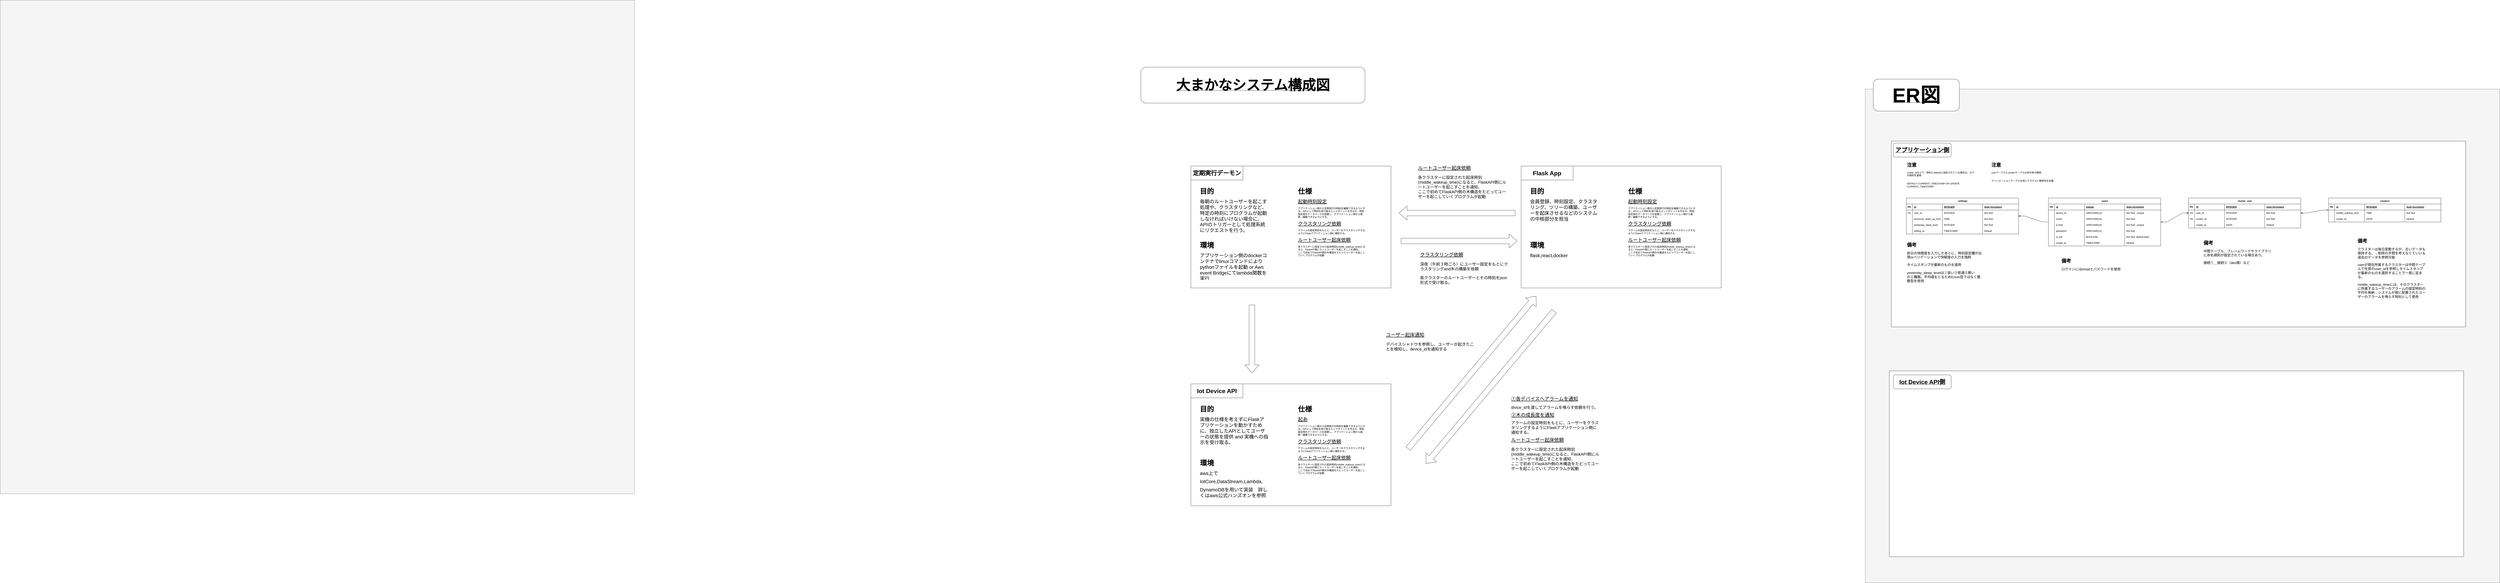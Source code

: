 <mxfile version="22.1.7" type="github">
  <diagram name="ページ1" id="2kuhe6uimrM6sN_LJ3M2">
    <mxGraphModel dx="8436" dy="2736" grid="1" gridSize="10" guides="1" tooltips="1" connect="1" arrows="1" fold="1" page="1" pageScale="1" pageWidth="827" pageHeight="1169" math="0" shadow="0">
      <root>
        <mxCell id="0" />
        <mxCell id="1" parent="0" />
        <mxCell id="VksPfuCjbtP1_JWckjgD-1" value="" style="rounded=0;whiteSpace=wrap;html=1;fillColor=#f5f5f5;fontColor=#333333;strokeColor=#666666;" parent="1" vertex="1">
          <mxGeometry x="3680" y="150" width="3170" height="2470" as="geometry" />
        </mxCell>
        <mxCell id="VksPfuCjbtP1_JWckjgD-2" value="&lt;font style=&quot;font-size: 100px;&quot;&gt;ER図&lt;/font&gt;" style="rounded=1;whiteSpace=wrap;html=1;fontStyle=5" parent="1" vertex="1">
          <mxGeometry x="3720" y="100" width="430" height="160" as="geometry" />
        </mxCell>
        <mxCell id="VksPfuCjbtP1_JWckjgD-3" value="" style="rounded=0;whiteSpace=wrap;html=1;" parent="1" vertex="1">
          <mxGeometry x="3800" y="1560" width="2870" height="930" as="geometry" />
        </mxCell>
        <mxCell id="VksPfuCjbtP1_JWckjgD-4" value="" style="group" parent="1" vertex="1" connectable="0">
          <mxGeometry x="3810" y="410" width="2870" height="2190" as="geometry" />
        </mxCell>
        <mxCell id="VksPfuCjbtP1_JWckjgD-5" value="" style="rounded=0;whiteSpace=wrap;html=1;" parent="VksPfuCjbtP1_JWckjgD-4" vertex="1">
          <mxGeometry width="2870" height="930" as="geometry" />
        </mxCell>
        <mxCell id="VksPfuCjbtP1_JWckjgD-6" value="users" style="shape=table;startSize=30;container=1;collapsible=1;childLayout=tableLayout;fixedRows=1;rowLines=0;fontStyle=1;align=center;resizeLast=1;html=1;" parent="VksPfuCjbtP1_JWckjgD-4" vertex="1">
          <mxGeometry x="785" y="285" width="561" height="240" as="geometry" />
        </mxCell>
        <mxCell id="VksPfuCjbtP1_JWckjgD-7" value="" style="shape=tableRow;horizontal=0;startSize=0;swimlaneHead=0;swimlaneBody=0;fillColor=none;collapsible=0;dropTarget=0;points=[[0,0.5],[1,0.5]];portConstraint=eastwest;top=0;left=0;right=0;bottom=1;" parent="VksPfuCjbtP1_JWckjgD-6" vertex="1">
          <mxGeometry y="30" width="561" height="30" as="geometry" />
        </mxCell>
        <mxCell id="VksPfuCjbtP1_JWckjgD-8" value="PK" style="shape=partialRectangle;connectable=0;fillColor=none;top=0;left=0;bottom=0;right=0;fontStyle=1;overflow=hidden;whiteSpace=wrap;html=1;" parent="VksPfuCjbtP1_JWckjgD-7" vertex="1">
          <mxGeometry width="30" height="30" as="geometry">
            <mxRectangle width="30" height="30" as="alternateBounds" />
          </mxGeometry>
        </mxCell>
        <mxCell id="VksPfuCjbtP1_JWckjgD-9" value="id" style="shape=partialRectangle;connectable=0;fillColor=none;top=0;left=0;bottom=0;right=0;align=left;spacingLeft=6;fontStyle=5;overflow=hidden;whiteSpace=wrap;html=1;" parent="VksPfuCjbtP1_JWckjgD-7" vertex="1">
          <mxGeometry x="30" width="150" height="30" as="geometry">
            <mxRectangle width="150" height="30" as="alternateBounds" />
          </mxGeometry>
        </mxCell>
        <mxCell id="VksPfuCjbtP1_JWckjgD-10" value="Integer" style="shape=partialRectangle;connectable=0;fillColor=none;top=0;left=0;bottom=0;right=0;align=left;spacingLeft=6;fontStyle=5;overflow=hidden;whiteSpace=wrap;html=1;" parent="VksPfuCjbtP1_JWckjgD-7" vertex="1">
          <mxGeometry x="180" width="201" height="30" as="geometry">
            <mxRectangle width="201" height="30" as="alternateBounds" />
          </mxGeometry>
        </mxCell>
        <mxCell id="VksPfuCjbtP1_JWckjgD-11" value="Auto Increment" style="shape=partialRectangle;connectable=0;fillColor=none;top=0;left=0;bottom=0;right=0;align=left;spacingLeft=6;fontStyle=5;overflow=hidden;whiteSpace=wrap;html=1;" parent="VksPfuCjbtP1_JWckjgD-7" vertex="1">
          <mxGeometry x="381" width="180" height="30" as="geometry">
            <mxRectangle width="180" height="30" as="alternateBounds" />
          </mxGeometry>
        </mxCell>
        <mxCell id="VksPfuCjbtP1_JWckjgD-12" value="" style="shape=tableRow;horizontal=0;startSize=0;swimlaneHead=0;swimlaneBody=0;fillColor=none;collapsible=0;dropTarget=0;points=[[0,0.5],[1,0.5]];portConstraint=eastwest;top=0;left=0;right=0;bottom=0;" parent="VksPfuCjbtP1_JWckjgD-6" vertex="1">
          <mxGeometry y="60" width="561" height="30" as="geometry" />
        </mxCell>
        <mxCell id="VksPfuCjbtP1_JWckjgD-13" value="" style="shape=partialRectangle;connectable=0;fillColor=none;top=0;left=0;bottom=0;right=0;editable=1;overflow=hidden;whiteSpace=wrap;html=1;" parent="VksPfuCjbtP1_JWckjgD-12" vertex="1">
          <mxGeometry width="30" height="30" as="geometry">
            <mxRectangle width="30" height="30" as="alternateBounds" />
          </mxGeometry>
        </mxCell>
        <mxCell id="VksPfuCjbtP1_JWckjgD-14" value="device_id" style="shape=partialRectangle;connectable=0;fillColor=none;top=0;left=0;bottom=0;right=0;align=left;spacingLeft=6;overflow=hidden;whiteSpace=wrap;html=1;" parent="VksPfuCjbtP1_JWckjgD-12" vertex="1">
          <mxGeometry x="30" width="150" height="30" as="geometry">
            <mxRectangle width="150" height="30" as="alternateBounds" />
          </mxGeometry>
        </mxCell>
        <mxCell id="VksPfuCjbtP1_JWckjgD-15" value="VARCHAR(12)" style="shape=partialRectangle;connectable=0;fillColor=none;top=0;left=0;bottom=0;right=0;align=left;spacingLeft=6;overflow=hidden;whiteSpace=wrap;html=1;" parent="VksPfuCjbtP1_JWckjgD-12" vertex="1">
          <mxGeometry x="180" width="201" height="30" as="geometry">
            <mxRectangle width="201" height="30" as="alternateBounds" />
          </mxGeometry>
        </mxCell>
        <mxCell id="VksPfuCjbtP1_JWckjgD-16" value="Not Null , unique" style="shape=partialRectangle;connectable=0;fillColor=none;top=0;left=0;bottom=0;right=0;align=left;spacingLeft=6;overflow=hidden;whiteSpace=wrap;html=1;" parent="VksPfuCjbtP1_JWckjgD-12" vertex="1">
          <mxGeometry x="381" width="180" height="30" as="geometry">
            <mxRectangle width="180" height="30" as="alternateBounds" />
          </mxGeometry>
        </mxCell>
        <mxCell id="VksPfuCjbtP1_JWckjgD-17" style="shape=tableRow;horizontal=0;startSize=0;swimlaneHead=0;swimlaneBody=0;fillColor=none;collapsible=0;dropTarget=0;points=[[0,0.5],[1,0.5]];portConstraint=eastwest;top=0;left=0;right=0;bottom=0;" parent="VksPfuCjbtP1_JWckjgD-6" vertex="1">
          <mxGeometry y="90" width="561" height="30" as="geometry" />
        </mxCell>
        <mxCell id="VksPfuCjbtP1_JWckjgD-18" style="shape=partialRectangle;connectable=0;fillColor=none;top=0;left=0;bottom=0;right=0;editable=1;overflow=hidden;whiteSpace=wrap;html=1;" parent="VksPfuCjbtP1_JWckjgD-17" vertex="1">
          <mxGeometry width="30" height="30" as="geometry">
            <mxRectangle width="30" height="30" as="alternateBounds" />
          </mxGeometry>
        </mxCell>
        <mxCell id="VksPfuCjbtP1_JWckjgD-19" value="&lt;div&gt;&lt;span data-darkreader-inline-color=&quot;&quot; data-darkreader-inline-bgcolor=&quot;&quot; style=&quot;background-color: initial; color: rgb(0, 0, 0); --darkreader-inline-bgcolor: initial; --darkreader-inline-color: #dedcd9;&quot;&gt;name&lt;/span&gt;&lt;br&gt;&lt;/div&gt;" style="shape=partialRectangle;connectable=0;fillColor=none;top=0;left=0;bottom=0;right=0;align=left;spacingLeft=6;overflow=hidden;whiteSpace=wrap;html=1;" parent="VksPfuCjbtP1_JWckjgD-17" vertex="1">
          <mxGeometry x="30" width="150" height="30" as="geometry">
            <mxRectangle width="150" height="30" as="alternateBounds" />
          </mxGeometry>
        </mxCell>
        <mxCell id="VksPfuCjbtP1_JWckjgD-20" value="VARCHAR(24)" style="shape=partialRectangle;connectable=0;fillColor=none;top=0;left=0;bottom=0;right=0;align=left;spacingLeft=6;overflow=hidden;whiteSpace=wrap;html=1;" parent="VksPfuCjbtP1_JWckjgD-17" vertex="1">
          <mxGeometry x="180" width="201" height="30" as="geometry">
            <mxRectangle width="201" height="30" as="alternateBounds" />
          </mxGeometry>
        </mxCell>
        <mxCell id="VksPfuCjbtP1_JWckjgD-21" value="Not Null" style="shape=partialRectangle;connectable=0;fillColor=none;top=0;left=0;bottom=0;right=0;align=left;spacingLeft=6;overflow=hidden;whiteSpace=wrap;html=1;" parent="VksPfuCjbtP1_JWckjgD-17" vertex="1">
          <mxGeometry x="381" width="180" height="30" as="geometry">
            <mxRectangle width="180" height="30" as="alternateBounds" />
          </mxGeometry>
        </mxCell>
        <mxCell id="VksPfuCjbtP1_JWckjgD-22" style="shape=tableRow;horizontal=0;startSize=0;swimlaneHead=0;swimlaneBody=0;fillColor=none;collapsible=0;dropTarget=0;points=[[0,0.5],[1,0.5]];portConstraint=eastwest;top=0;left=0;right=0;bottom=0;" parent="VksPfuCjbtP1_JWckjgD-6" vertex="1">
          <mxGeometry y="120" width="561" height="30" as="geometry" />
        </mxCell>
        <mxCell id="VksPfuCjbtP1_JWckjgD-23" style="shape=partialRectangle;connectable=0;fillColor=none;top=0;left=0;bottom=0;right=0;editable=1;overflow=hidden;whiteSpace=wrap;html=1;" parent="VksPfuCjbtP1_JWckjgD-22" vertex="1">
          <mxGeometry width="30" height="30" as="geometry">
            <mxRectangle width="30" height="30" as="alternateBounds" />
          </mxGeometry>
        </mxCell>
        <mxCell id="VksPfuCjbtP1_JWckjgD-24" value="e-mail" style="shape=partialRectangle;connectable=0;fillColor=none;top=0;left=0;bottom=0;right=0;align=left;spacingLeft=6;overflow=hidden;whiteSpace=wrap;html=1;" parent="VksPfuCjbtP1_JWckjgD-22" vertex="1">
          <mxGeometry x="30" width="150" height="30" as="geometry">
            <mxRectangle width="150" height="30" as="alternateBounds" />
          </mxGeometry>
        </mxCell>
        <mxCell id="VksPfuCjbtP1_JWckjgD-25" value="VARCHAR(24)" style="shape=partialRectangle;connectable=0;fillColor=none;top=0;left=0;bottom=0;right=0;align=left;spacingLeft=6;overflow=hidden;whiteSpace=wrap;html=1;" parent="VksPfuCjbtP1_JWckjgD-22" vertex="1">
          <mxGeometry x="180" width="201" height="30" as="geometry">
            <mxRectangle width="201" height="30" as="alternateBounds" />
          </mxGeometry>
        </mxCell>
        <mxCell id="VksPfuCjbtP1_JWckjgD-26" value="Not Null , unique" style="shape=partialRectangle;connectable=0;fillColor=none;top=0;left=0;bottom=0;right=0;align=left;spacingLeft=6;overflow=hidden;whiteSpace=wrap;html=1;" parent="VksPfuCjbtP1_JWckjgD-22" vertex="1">
          <mxGeometry x="381" width="180" height="30" as="geometry">
            <mxRectangle width="180" height="30" as="alternateBounds" />
          </mxGeometry>
        </mxCell>
        <mxCell id="VksPfuCjbtP1_JWckjgD-27" value="" style="shape=tableRow;horizontal=0;startSize=0;swimlaneHead=0;swimlaneBody=0;fillColor=none;collapsible=0;dropTarget=0;points=[[0,0.5],[1,0.5]];portConstraint=eastwest;top=0;left=0;right=0;bottom=0;" parent="VksPfuCjbtP1_JWckjgD-6" vertex="1">
          <mxGeometry y="150" width="561" height="30" as="geometry" />
        </mxCell>
        <mxCell id="VksPfuCjbtP1_JWckjgD-28" value="" style="shape=partialRectangle;connectable=0;fillColor=none;top=0;left=0;bottom=0;right=0;editable=1;overflow=hidden;whiteSpace=wrap;html=1;" parent="VksPfuCjbtP1_JWckjgD-27" vertex="1">
          <mxGeometry width="30" height="30" as="geometry">
            <mxRectangle width="30" height="30" as="alternateBounds" />
          </mxGeometry>
        </mxCell>
        <mxCell id="VksPfuCjbtP1_JWckjgD-29" value="password" style="shape=partialRectangle;connectable=0;fillColor=none;top=0;left=0;bottom=0;right=0;align=left;spacingLeft=6;overflow=hidden;whiteSpace=wrap;html=1;" parent="VksPfuCjbtP1_JWckjgD-27" vertex="1">
          <mxGeometry x="30" width="150" height="30" as="geometry">
            <mxRectangle width="150" height="30" as="alternateBounds" />
          </mxGeometry>
        </mxCell>
        <mxCell id="VksPfuCjbtP1_JWckjgD-30" value="VARCHAR(12)" style="shape=partialRectangle;connectable=0;fillColor=none;top=0;left=0;bottom=0;right=0;align=left;spacingLeft=6;overflow=hidden;whiteSpace=wrap;html=1;" parent="VksPfuCjbtP1_JWckjgD-27" vertex="1">
          <mxGeometry x="180" width="201" height="30" as="geometry">
            <mxRectangle width="201" height="30" as="alternateBounds" />
          </mxGeometry>
        </mxCell>
        <mxCell id="VksPfuCjbtP1_JWckjgD-31" value="Not Null" style="shape=partialRectangle;connectable=0;fillColor=none;top=0;left=0;bottom=0;right=0;align=left;spacingLeft=6;overflow=hidden;whiteSpace=wrap;html=1;" parent="VksPfuCjbtP1_JWckjgD-27" vertex="1">
          <mxGeometry x="381" width="180" height="30" as="geometry">
            <mxRectangle width="180" height="30" as="alternateBounds" />
          </mxGeometry>
        </mxCell>
        <mxCell id="VksPfuCjbtP1_JWckjgD-32" style="shape=tableRow;horizontal=0;startSize=0;swimlaneHead=0;swimlaneBody=0;fillColor=none;collapsible=0;dropTarget=0;points=[[0,0.5],[1,0.5]];portConstraint=eastwest;top=0;left=0;right=0;bottom=0;" parent="VksPfuCjbtP1_JWckjgD-6" vertex="1">
          <mxGeometry y="180" width="561" height="30" as="geometry" />
        </mxCell>
        <mxCell id="VksPfuCjbtP1_JWckjgD-33" style="shape=partialRectangle;connectable=0;fillColor=none;top=0;left=0;bottom=0;right=0;editable=1;overflow=hidden;whiteSpace=wrap;html=1;" parent="VksPfuCjbtP1_JWckjgD-32" vertex="1">
          <mxGeometry width="30" height="30" as="geometry">
            <mxRectangle width="30" height="30" as="alternateBounds" />
          </mxGeometry>
        </mxCell>
        <mxCell id="VksPfuCjbtP1_JWckjgD-34" value="is_bot" style="shape=partialRectangle;connectable=0;fillColor=none;top=0;left=0;bottom=0;right=0;align=left;spacingLeft=6;overflow=hidden;whiteSpace=wrap;html=1;" parent="VksPfuCjbtP1_JWckjgD-32" vertex="1">
          <mxGeometry x="30" width="150" height="30" as="geometry">
            <mxRectangle width="150" height="30" as="alternateBounds" />
          </mxGeometry>
        </mxCell>
        <mxCell id="VksPfuCjbtP1_JWckjgD-35" value="BOOLEAN" style="shape=partialRectangle;connectable=0;fillColor=none;top=0;left=0;bottom=0;right=0;align=left;spacingLeft=6;overflow=hidden;whiteSpace=wrap;html=1;" parent="VksPfuCjbtP1_JWckjgD-32" vertex="1">
          <mxGeometry x="180" width="201" height="30" as="geometry">
            <mxRectangle width="201" height="30" as="alternateBounds" />
          </mxGeometry>
        </mxCell>
        <mxCell id="VksPfuCjbtP1_JWckjgD-36" value="Not Null, default:false" style="shape=partialRectangle;connectable=0;fillColor=none;top=0;left=0;bottom=0;right=0;align=left;spacingLeft=6;overflow=hidden;whiteSpace=wrap;html=1;" parent="VksPfuCjbtP1_JWckjgD-32" vertex="1">
          <mxGeometry x="381" width="180" height="30" as="geometry">
            <mxRectangle width="180" height="30" as="alternateBounds" />
          </mxGeometry>
        </mxCell>
        <mxCell id="VksPfuCjbtP1_JWckjgD-37" style="shape=tableRow;horizontal=0;startSize=0;swimlaneHead=0;swimlaneBody=0;fillColor=none;collapsible=0;dropTarget=0;points=[[0,0.5],[1,0.5]];portConstraint=eastwest;top=0;left=0;right=0;bottom=0;" parent="VksPfuCjbtP1_JWckjgD-6" vertex="1">
          <mxGeometry y="210" width="561" height="30" as="geometry" />
        </mxCell>
        <mxCell id="VksPfuCjbtP1_JWckjgD-38" style="shape=partialRectangle;connectable=0;fillColor=none;top=0;left=0;bottom=0;right=0;editable=1;overflow=hidden;whiteSpace=wrap;html=1;" parent="VksPfuCjbtP1_JWckjgD-37" vertex="1">
          <mxGeometry width="30" height="30" as="geometry">
            <mxRectangle width="30" height="30" as="alternateBounds" />
          </mxGeometry>
        </mxCell>
        <mxCell id="VksPfuCjbtP1_JWckjgD-39" value="create_at" style="shape=partialRectangle;connectable=0;fillColor=none;top=0;left=0;bottom=0;right=0;align=left;spacingLeft=6;overflow=hidden;whiteSpace=wrap;html=1;" parent="VksPfuCjbtP1_JWckjgD-37" vertex="1">
          <mxGeometry x="30" width="150" height="30" as="geometry">
            <mxRectangle width="150" height="30" as="alternateBounds" />
          </mxGeometry>
        </mxCell>
        <mxCell id="VksPfuCjbtP1_JWckjgD-40" value="TIMESTAMP" style="shape=partialRectangle;connectable=0;fillColor=none;top=0;left=0;bottom=0;right=0;align=left;spacingLeft=6;overflow=hidden;whiteSpace=wrap;html=1;" parent="VksPfuCjbtP1_JWckjgD-37" vertex="1">
          <mxGeometry x="180" width="201" height="30" as="geometry">
            <mxRectangle width="201" height="30" as="alternateBounds" />
          </mxGeometry>
        </mxCell>
        <mxCell id="VksPfuCjbtP1_JWckjgD-41" value="Default" style="shape=partialRectangle;connectable=0;fillColor=none;top=0;left=0;bottom=0;right=0;align=left;spacingLeft=6;overflow=hidden;whiteSpace=wrap;html=1;" parent="VksPfuCjbtP1_JWckjgD-37" vertex="1">
          <mxGeometry x="381" width="180" height="30" as="geometry">
            <mxRectangle width="180" height="30" as="alternateBounds" />
          </mxGeometry>
        </mxCell>
        <mxCell id="VksPfuCjbtP1_JWckjgD-42" value="settings" style="shape=table;startSize=30;container=1;collapsible=1;childLayout=tableLayout;fixedRows=1;rowLines=0;fontStyle=1;align=center;resizeLast=1;html=1;" parent="VksPfuCjbtP1_JWckjgD-4" vertex="1">
          <mxGeometry x="75" y="285" width="561" height="180" as="geometry" />
        </mxCell>
        <mxCell id="VksPfuCjbtP1_JWckjgD-43" value="" style="shape=tableRow;horizontal=0;startSize=0;swimlaneHead=0;swimlaneBody=0;fillColor=none;collapsible=0;dropTarget=0;points=[[0,0.5],[1,0.5]];portConstraint=eastwest;top=0;left=0;right=0;bottom=1;" parent="VksPfuCjbtP1_JWckjgD-42" vertex="1">
          <mxGeometry y="30" width="561" height="30" as="geometry" />
        </mxCell>
        <mxCell id="VksPfuCjbtP1_JWckjgD-44" value="PK" style="shape=partialRectangle;connectable=0;fillColor=none;top=0;left=0;bottom=0;right=0;fontStyle=1;overflow=hidden;whiteSpace=wrap;html=1;" parent="VksPfuCjbtP1_JWckjgD-43" vertex="1">
          <mxGeometry width="30" height="30" as="geometry">
            <mxRectangle width="30" height="30" as="alternateBounds" />
          </mxGeometry>
        </mxCell>
        <mxCell id="VksPfuCjbtP1_JWckjgD-45" value="id" style="shape=partialRectangle;connectable=0;fillColor=none;top=0;left=0;bottom=0;right=0;align=left;spacingLeft=6;fontStyle=5;overflow=hidden;whiteSpace=wrap;html=1;" parent="VksPfuCjbtP1_JWckjgD-43" vertex="1">
          <mxGeometry x="30" width="150" height="30" as="geometry">
            <mxRectangle width="150" height="30" as="alternateBounds" />
          </mxGeometry>
        </mxCell>
        <mxCell id="VksPfuCjbtP1_JWckjgD-46" value="INTEGER" style="shape=partialRectangle;connectable=0;fillColor=none;top=0;left=0;bottom=0;right=0;align=left;spacingLeft=6;fontStyle=5;overflow=hidden;whiteSpace=wrap;html=1;" parent="VksPfuCjbtP1_JWckjgD-43" vertex="1">
          <mxGeometry x="180" width="201" height="30" as="geometry">
            <mxRectangle width="201" height="30" as="alternateBounds" />
          </mxGeometry>
        </mxCell>
        <mxCell id="VksPfuCjbtP1_JWckjgD-47" value="Auto Increment" style="shape=partialRectangle;connectable=0;fillColor=none;top=0;left=0;bottom=0;right=0;align=left;spacingLeft=6;fontStyle=5;overflow=hidden;whiteSpace=wrap;html=1;" parent="VksPfuCjbtP1_JWckjgD-43" vertex="1">
          <mxGeometry x="381" width="180" height="30" as="geometry">
            <mxRectangle width="180" height="30" as="alternateBounds" />
          </mxGeometry>
        </mxCell>
        <mxCell id="VksPfuCjbtP1_JWckjgD-48" style="shape=tableRow;horizontal=0;startSize=0;swimlaneHead=0;swimlaneBody=0;fillColor=none;collapsible=0;dropTarget=0;points=[[0,0.5],[1,0.5]];portConstraint=eastwest;top=0;left=0;right=0;bottom=0;" parent="VksPfuCjbtP1_JWckjgD-42" vertex="1">
          <mxGeometry y="60" width="561" height="30" as="geometry" />
        </mxCell>
        <mxCell id="VksPfuCjbtP1_JWckjgD-49" value="FK" style="shape=partialRectangle;connectable=0;fillColor=none;top=0;left=0;bottom=0;right=0;editable=1;overflow=hidden;whiteSpace=wrap;html=1;" parent="VksPfuCjbtP1_JWckjgD-48" vertex="1">
          <mxGeometry width="30" height="30" as="geometry">
            <mxRectangle width="30" height="30" as="alternateBounds" />
          </mxGeometry>
        </mxCell>
        <mxCell id="VksPfuCjbtP1_JWckjgD-50" value="user_id" style="shape=partialRectangle;connectable=0;fillColor=none;top=0;left=0;bottom=0;right=0;align=left;spacingLeft=6;overflow=hidden;whiteSpace=wrap;html=1;" parent="VksPfuCjbtP1_JWckjgD-48" vertex="1">
          <mxGeometry x="30" width="150" height="30" as="geometry">
            <mxRectangle width="150" height="30" as="alternateBounds" />
          </mxGeometry>
        </mxCell>
        <mxCell id="VksPfuCjbtP1_JWckjgD-51" value="INTEGER" style="shape=partialRectangle;connectable=0;fillColor=none;top=0;left=0;bottom=0;right=0;align=left;spacingLeft=6;overflow=hidden;whiteSpace=wrap;html=1;" parent="VksPfuCjbtP1_JWckjgD-48" vertex="1">
          <mxGeometry x="180" width="201" height="30" as="geometry">
            <mxRectangle width="201" height="30" as="alternateBounds" />
          </mxGeometry>
        </mxCell>
        <mxCell id="VksPfuCjbtP1_JWckjgD-52" value="Not Null" style="shape=partialRectangle;connectable=0;fillColor=none;top=0;left=0;bottom=0;right=0;align=left;spacingLeft=6;overflow=hidden;whiteSpace=wrap;html=1;" parent="VksPfuCjbtP1_JWckjgD-48" vertex="1">
          <mxGeometry x="381" width="180" height="30" as="geometry">
            <mxRectangle width="180" height="30" as="alternateBounds" />
          </mxGeometry>
        </mxCell>
        <mxCell id="VksPfuCjbtP1_JWckjgD-53" style="shape=tableRow;horizontal=0;startSize=0;swimlaneHead=0;swimlaneBody=0;fillColor=none;collapsible=0;dropTarget=0;points=[[0,0.5],[1,0.5]];portConstraint=eastwest;top=0;left=0;right=0;bottom=0;" parent="VksPfuCjbtP1_JWckjgD-42" vertex="1">
          <mxGeometry y="90" width="561" height="30" as="geometry" />
        </mxCell>
        <mxCell id="VksPfuCjbtP1_JWckjgD-54" style="shape=partialRectangle;connectable=0;fillColor=none;top=0;left=0;bottom=0;right=0;editable=1;overflow=hidden;whiteSpace=wrap;html=1;" parent="VksPfuCjbtP1_JWckjgD-53" vertex="1">
          <mxGeometry width="30" height="30" as="geometry">
            <mxRectangle width="30" height="30" as="alternateBounds" />
          </mxGeometry>
        </mxCell>
        <mxCell id="VksPfuCjbtP1_JWckjgD-55" value="tomorrow_wake_up_time" style="shape=partialRectangle;connectable=0;fillColor=none;top=0;left=0;bottom=0;right=0;align=left;spacingLeft=6;overflow=hidden;whiteSpace=wrap;html=1;" parent="VksPfuCjbtP1_JWckjgD-53" vertex="1">
          <mxGeometry x="30" width="150" height="30" as="geometry">
            <mxRectangle width="150" height="30" as="alternateBounds" />
          </mxGeometry>
        </mxCell>
        <mxCell id="VksPfuCjbtP1_JWckjgD-56" value="TIME" style="shape=partialRectangle;connectable=0;fillColor=none;top=0;left=0;bottom=0;right=0;align=left;spacingLeft=6;overflow=hidden;whiteSpace=wrap;html=1;" parent="VksPfuCjbtP1_JWckjgD-53" vertex="1">
          <mxGeometry x="180" width="201" height="30" as="geometry">
            <mxRectangle width="201" height="30" as="alternateBounds" />
          </mxGeometry>
        </mxCell>
        <mxCell id="VksPfuCjbtP1_JWckjgD-57" value="Not Null" style="shape=partialRectangle;connectable=0;fillColor=none;top=0;left=0;bottom=0;right=0;align=left;spacingLeft=6;overflow=hidden;whiteSpace=wrap;html=1;" parent="VksPfuCjbtP1_JWckjgD-53" vertex="1">
          <mxGeometry x="381" width="180" height="30" as="geometry">
            <mxRectangle width="180" height="30" as="alternateBounds" />
          </mxGeometry>
        </mxCell>
        <mxCell id="VksPfuCjbtP1_JWckjgD-58" style="shape=tableRow;horizontal=0;startSize=0;swimlaneHead=0;swimlaneBody=0;fillColor=none;collapsible=0;dropTarget=0;points=[[0,0.5],[1,0.5]];portConstraint=eastwest;top=0;left=0;right=0;bottom=0;" parent="VksPfuCjbtP1_JWckjgD-42" vertex="1">
          <mxGeometry y="120" width="561" height="30" as="geometry" />
        </mxCell>
        <mxCell id="VksPfuCjbtP1_JWckjgD-59" style="shape=partialRectangle;connectable=0;fillColor=none;top=0;left=0;bottom=0;right=0;editable=1;overflow=hidden;whiteSpace=wrap;html=1;" parent="VksPfuCjbtP1_JWckjgD-58" vertex="1">
          <mxGeometry width="30" height="30" as="geometry">
            <mxRectangle width="30" height="30" as="alternateBounds" />
          </mxGeometry>
        </mxCell>
        <mxCell id="VksPfuCjbtP1_JWckjgD-60" value="yesterday_sleep_level" style="shape=partialRectangle;connectable=0;fillColor=none;top=0;left=0;bottom=0;right=0;align=left;spacingLeft=6;overflow=hidden;whiteSpace=wrap;html=1;" parent="VksPfuCjbtP1_JWckjgD-58" vertex="1">
          <mxGeometry x="30" width="150" height="30" as="geometry">
            <mxRectangle width="150" height="30" as="alternateBounds" />
          </mxGeometry>
        </mxCell>
        <mxCell id="VksPfuCjbtP1_JWckjgD-61" value="INTEGER" style="shape=partialRectangle;connectable=0;fillColor=none;top=0;left=0;bottom=0;right=0;align=left;spacingLeft=6;overflow=hidden;whiteSpace=wrap;html=1;" parent="VksPfuCjbtP1_JWckjgD-58" vertex="1">
          <mxGeometry x="180" width="201" height="30" as="geometry">
            <mxRectangle width="201" height="30" as="alternateBounds" />
          </mxGeometry>
        </mxCell>
        <mxCell id="VksPfuCjbtP1_JWckjgD-62" value="Not Null" style="shape=partialRectangle;connectable=0;fillColor=none;top=0;left=0;bottom=0;right=0;align=left;spacingLeft=6;overflow=hidden;whiteSpace=wrap;html=1;" parent="VksPfuCjbtP1_JWckjgD-58" vertex="1">
          <mxGeometry x="381" width="180" height="30" as="geometry">
            <mxRectangle width="180" height="30" as="alternateBounds" />
          </mxGeometry>
        </mxCell>
        <mxCell id="VksPfuCjbtP1_JWckjgD-63" value="" style="shape=tableRow;horizontal=0;startSize=0;swimlaneHead=0;swimlaneBody=0;fillColor=none;collapsible=0;dropTarget=0;points=[[0,0.5],[1,0.5]];portConstraint=eastwest;top=0;left=0;right=0;bottom=0;" parent="VksPfuCjbtP1_JWckjgD-42" vertex="1">
          <mxGeometry y="150" width="561" height="30" as="geometry" />
        </mxCell>
        <mxCell id="VksPfuCjbtP1_JWckjgD-64" value="" style="shape=partialRectangle;connectable=0;fillColor=none;top=0;left=0;bottom=0;right=0;editable=1;overflow=hidden;whiteSpace=wrap;html=1;" parent="VksPfuCjbtP1_JWckjgD-63" vertex="1">
          <mxGeometry width="30" height="30" as="geometry">
            <mxRectangle width="30" height="30" as="alternateBounds" />
          </mxGeometry>
        </mxCell>
        <mxCell id="VksPfuCjbtP1_JWckjgD-65" value="setting_at" style="shape=partialRectangle;connectable=0;fillColor=none;top=0;left=0;bottom=0;right=0;align=left;spacingLeft=6;overflow=hidden;whiteSpace=wrap;html=1;" parent="VksPfuCjbtP1_JWckjgD-63" vertex="1">
          <mxGeometry x="30" width="150" height="30" as="geometry">
            <mxRectangle width="150" height="30" as="alternateBounds" />
          </mxGeometry>
        </mxCell>
        <mxCell id="VksPfuCjbtP1_JWckjgD-66" value="TIMESTAMP" style="shape=partialRectangle;connectable=0;fillColor=none;top=0;left=0;bottom=0;right=0;align=left;spacingLeft=6;overflow=hidden;whiteSpace=wrap;html=1;" parent="VksPfuCjbtP1_JWckjgD-63" vertex="1">
          <mxGeometry x="180" width="201" height="30" as="geometry">
            <mxRectangle width="201" height="30" as="alternateBounds" />
          </mxGeometry>
        </mxCell>
        <mxCell id="VksPfuCjbtP1_JWckjgD-67" value="Default" style="shape=partialRectangle;connectable=0;fillColor=none;top=0;left=0;bottom=0;right=0;align=left;spacingLeft=6;overflow=hidden;whiteSpace=wrap;html=1;" parent="VksPfuCjbtP1_JWckjgD-63" vertex="1">
          <mxGeometry x="381" width="180" height="30" as="geometry">
            <mxRectangle width="180" height="30" as="alternateBounds" />
          </mxGeometry>
        </mxCell>
        <mxCell id="VksPfuCjbtP1_JWckjgD-68" value="clusters" style="shape=table;startSize=30;container=1;collapsible=1;childLayout=tableLayout;fixedRows=1;rowLines=0;fontStyle=1;align=center;resizeLast=1;html=1;" parent="VksPfuCjbtP1_JWckjgD-4" vertex="1">
          <mxGeometry x="2185" y="285" width="561" height="120" as="geometry" />
        </mxCell>
        <mxCell id="VksPfuCjbtP1_JWckjgD-69" value="" style="shape=tableRow;horizontal=0;startSize=0;swimlaneHead=0;swimlaneBody=0;fillColor=none;collapsible=0;dropTarget=0;points=[[0,0.5],[1,0.5]];portConstraint=eastwest;top=0;left=0;right=0;bottom=1;" parent="VksPfuCjbtP1_JWckjgD-68" vertex="1">
          <mxGeometry y="30" width="561" height="30" as="geometry" />
        </mxCell>
        <mxCell id="VksPfuCjbtP1_JWckjgD-70" value="PK" style="shape=partialRectangle;connectable=0;fillColor=none;top=0;left=0;bottom=0;right=0;fontStyle=1;overflow=hidden;whiteSpace=wrap;html=1;" parent="VksPfuCjbtP1_JWckjgD-69" vertex="1">
          <mxGeometry width="30" height="30" as="geometry">
            <mxRectangle width="30" height="30" as="alternateBounds" />
          </mxGeometry>
        </mxCell>
        <mxCell id="VksPfuCjbtP1_JWckjgD-71" value="id" style="shape=partialRectangle;connectable=0;fillColor=none;top=0;left=0;bottom=0;right=0;align=left;spacingLeft=6;fontStyle=5;overflow=hidden;whiteSpace=wrap;html=1;" parent="VksPfuCjbtP1_JWckjgD-69" vertex="1">
          <mxGeometry x="30" width="150" height="30" as="geometry">
            <mxRectangle width="150" height="30" as="alternateBounds" />
          </mxGeometry>
        </mxCell>
        <mxCell id="VksPfuCjbtP1_JWckjgD-72" value="INTEGER" style="shape=partialRectangle;connectable=0;fillColor=none;top=0;left=0;bottom=0;right=0;align=left;spacingLeft=6;fontStyle=5;overflow=hidden;whiteSpace=wrap;html=1;" parent="VksPfuCjbtP1_JWckjgD-69" vertex="1">
          <mxGeometry x="180" width="201" height="30" as="geometry">
            <mxRectangle width="201" height="30" as="alternateBounds" />
          </mxGeometry>
        </mxCell>
        <mxCell id="VksPfuCjbtP1_JWckjgD-73" value="Auto Increment" style="shape=partialRectangle;connectable=0;fillColor=none;top=0;left=0;bottom=0;right=0;align=left;spacingLeft=6;fontStyle=5;overflow=hidden;whiteSpace=wrap;html=1;" parent="VksPfuCjbtP1_JWckjgD-69" vertex="1">
          <mxGeometry x="381" width="180" height="30" as="geometry">
            <mxRectangle width="180" height="30" as="alternateBounds" />
          </mxGeometry>
        </mxCell>
        <mxCell id="VksPfuCjbtP1_JWckjgD-74" style="shape=tableRow;horizontal=0;startSize=0;swimlaneHead=0;swimlaneBody=0;fillColor=none;collapsible=0;dropTarget=0;points=[[0,0.5],[1,0.5]];portConstraint=eastwest;top=0;left=0;right=0;bottom=0;" parent="VksPfuCjbtP1_JWckjgD-68" vertex="1">
          <mxGeometry y="60" width="561" height="30" as="geometry" />
        </mxCell>
        <mxCell id="VksPfuCjbtP1_JWckjgD-75" style="shape=partialRectangle;connectable=0;fillColor=none;top=0;left=0;bottom=0;right=0;editable=1;overflow=hidden;whiteSpace=wrap;html=1;" parent="VksPfuCjbtP1_JWckjgD-74" vertex="1">
          <mxGeometry width="30" height="30" as="geometry">
            <mxRectangle width="30" height="30" as="alternateBounds" />
          </mxGeometry>
        </mxCell>
        <mxCell id="VksPfuCjbtP1_JWckjgD-76" value="&lt;div&gt;middle_wakeup_time&lt;/div&gt;" style="shape=partialRectangle;connectable=0;fillColor=none;top=0;left=0;bottom=0;right=0;align=left;spacingLeft=6;overflow=hidden;whiteSpace=wrap;html=1;" parent="VksPfuCjbtP1_JWckjgD-74" vertex="1">
          <mxGeometry x="30" width="150" height="30" as="geometry">
            <mxRectangle width="150" height="30" as="alternateBounds" />
          </mxGeometry>
        </mxCell>
        <mxCell id="VksPfuCjbtP1_JWckjgD-77" value="TIME" style="shape=partialRectangle;connectable=0;fillColor=none;top=0;left=0;bottom=0;right=0;align=left;spacingLeft=6;overflow=hidden;whiteSpace=wrap;html=1;" parent="VksPfuCjbtP1_JWckjgD-74" vertex="1">
          <mxGeometry x="180" width="201" height="30" as="geometry">
            <mxRectangle width="201" height="30" as="alternateBounds" />
          </mxGeometry>
        </mxCell>
        <mxCell id="VksPfuCjbtP1_JWckjgD-78" value="Not Null" style="shape=partialRectangle;connectable=0;fillColor=none;top=0;left=0;bottom=0;right=0;align=left;spacingLeft=6;overflow=hidden;whiteSpace=wrap;html=1;" parent="VksPfuCjbtP1_JWckjgD-74" vertex="1">
          <mxGeometry x="381" width="180" height="30" as="geometry">
            <mxRectangle width="180" height="30" as="alternateBounds" />
          </mxGeometry>
        </mxCell>
        <mxCell id="VksPfuCjbtP1_JWckjgD-79" value="" style="shape=tableRow;horizontal=0;startSize=0;swimlaneHead=0;swimlaneBody=0;fillColor=none;collapsible=0;dropTarget=0;points=[[0,0.5],[1,0.5]];portConstraint=eastwest;top=0;left=0;right=0;bottom=0;" parent="VksPfuCjbtP1_JWckjgD-68" vertex="1">
          <mxGeometry y="90" width="561" height="30" as="geometry" />
        </mxCell>
        <mxCell id="VksPfuCjbtP1_JWckjgD-80" value="" style="shape=partialRectangle;connectable=0;fillColor=none;top=0;left=0;bottom=0;right=0;editable=1;overflow=hidden;whiteSpace=wrap;html=1;" parent="VksPfuCjbtP1_JWckjgD-79" vertex="1">
          <mxGeometry width="30" height="30" as="geometry">
            <mxRectangle width="30" height="30" as="alternateBounds" />
          </mxGeometry>
        </mxCell>
        <mxCell id="VksPfuCjbtP1_JWckjgD-81" value="create_at" style="shape=partialRectangle;connectable=0;fillColor=none;top=0;left=0;bottom=0;right=0;align=left;spacingLeft=6;overflow=hidden;whiteSpace=wrap;html=1;" parent="VksPfuCjbtP1_JWckjgD-79" vertex="1">
          <mxGeometry x="30" width="150" height="30" as="geometry">
            <mxRectangle width="150" height="30" as="alternateBounds" />
          </mxGeometry>
        </mxCell>
        <mxCell id="VksPfuCjbtP1_JWckjgD-82" value="DATE" style="shape=partialRectangle;connectable=0;fillColor=none;top=0;left=0;bottom=0;right=0;align=left;spacingLeft=6;overflow=hidden;whiteSpace=wrap;html=1;" parent="VksPfuCjbtP1_JWckjgD-79" vertex="1">
          <mxGeometry x="180" width="201" height="30" as="geometry">
            <mxRectangle width="201" height="30" as="alternateBounds" />
          </mxGeometry>
        </mxCell>
        <mxCell id="VksPfuCjbtP1_JWckjgD-83" value="Default" style="shape=partialRectangle;connectable=0;fillColor=none;top=0;left=0;bottom=0;right=0;align=left;spacingLeft=6;overflow=hidden;whiteSpace=wrap;html=1;" parent="VksPfuCjbtP1_JWckjgD-79" vertex="1">
          <mxGeometry x="381" width="180" height="30" as="geometry">
            <mxRectangle width="180" height="30" as="alternateBounds" />
          </mxGeometry>
        </mxCell>
        <mxCell id="VksPfuCjbtP1_JWckjgD-84" value="&lt;h1&gt;備考&lt;/h1&gt;&lt;p style=&quot;font-size: 17px;&quot;&gt;クラスターは毎日変動するが、古いデータも保持する。→削除の手間を考えなくていい＆過去のデータを参照可能&lt;/p&gt;&lt;p style=&quot;font-size: 17px;&quot;&gt;userが現在所属するクラスターは中間テーブルで任意のuser_idを参照しタイムスタンプが最新のものを選択することで一意に定まる。&lt;/p&gt;&lt;p style=&quot;font-size: 17px;&quot;&gt;middle_wakeup_timeには、そのクラスターに所属するユーザーのアラームの設定時刻の平均を格納→システムが根に配置されたユーザーのアラームを鳴らす時刻として使用&lt;br&gt;&lt;/p&gt;" style="text;html=1;strokeColor=none;fillColor=none;spacing=5;spacingTop=-20;whiteSpace=wrap;overflow=hidden;rounded=0;" parent="VksPfuCjbtP1_JWckjgD-4" vertex="1">
          <mxGeometry x="2325" y="480" width="350" height="460" as="geometry" />
        </mxCell>
        <mxCell id="VksPfuCjbtP1_JWckjgD-85" value="&lt;h1&gt;備考&lt;/h1&gt;&lt;p style=&quot;font-size: 17px;&quot;&gt;前日の快眠度を入力したあとに、時刻設定欄が出現orバリデーションで快眠度の入力を強制&lt;/p&gt;&lt;p style=&quot;font-size: 17px;&quot;&gt;タイムスタンプが最新のものを適用&lt;br&gt;&lt;br&gt;yesterday_sleep_levelは①良い②普通③悪い&lt;br&gt;の三種類。平均値をとるためEnum型ではなく整数型を使用&lt;/p&gt;" style="text;html=1;strokeColor=none;fillColor=none;spacing=5;spacingTop=-20;whiteSpace=wrap;overflow=hidden;rounded=0;" parent="VksPfuCjbtP1_JWckjgD-4" vertex="1">
          <mxGeometry x="73" y="500" width="390" height="310" as="geometry" />
        </mxCell>
        <mxCell id="VksPfuCjbtP1_JWckjgD-86" value="cluster_user" style="shape=table;startSize=30;container=1;collapsible=1;childLayout=tableLayout;fixedRows=1;rowLines=0;fontStyle=1;align=center;resizeLast=1;html=1;" parent="VksPfuCjbtP1_JWckjgD-4" vertex="1">
          <mxGeometry x="1485" y="285" width="561" height="150" as="geometry" />
        </mxCell>
        <mxCell id="VksPfuCjbtP1_JWckjgD-87" value="" style="shape=tableRow;horizontal=0;startSize=0;swimlaneHead=0;swimlaneBody=0;fillColor=none;collapsible=0;dropTarget=0;points=[[0,0.5],[1,0.5]];portConstraint=eastwest;top=0;left=0;right=0;bottom=1;" parent="VksPfuCjbtP1_JWckjgD-86" vertex="1">
          <mxGeometry y="30" width="561" height="30" as="geometry" />
        </mxCell>
        <mxCell id="VksPfuCjbtP1_JWckjgD-88" value="PK" style="shape=partialRectangle;connectable=0;fillColor=none;top=0;left=0;bottom=0;right=0;fontStyle=1;overflow=hidden;whiteSpace=wrap;html=1;" parent="VksPfuCjbtP1_JWckjgD-87" vertex="1">
          <mxGeometry width="30" height="30" as="geometry">
            <mxRectangle width="30" height="30" as="alternateBounds" />
          </mxGeometry>
        </mxCell>
        <mxCell id="VksPfuCjbtP1_JWckjgD-89" value="id" style="shape=partialRectangle;connectable=0;fillColor=none;top=0;left=0;bottom=0;right=0;align=left;spacingLeft=6;fontStyle=5;overflow=hidden;whiteSpace=wrap;html=1;" parent="VksPfuCjbtP1_JWckjgD-87" vertex="1">
          <mxGeometry x="30" width="150" height="30" as="geometry">
            <mxRectangle width="150" height="30" as="alternateBounds" />
          </mxGeometry>
        </mxCell>
        <mxCell id="VksPfuCjbtP1_JWckjgD-90" value="INTEGER" style="shape=partialRectangle;connectable=0;fillColor=none;top=0;left=0;bottom=0;right=0;align=left;spacingLeft=6;fontStyle=5;overflow=hidden;whiteSpace=wrap;html=1;" parent="VksPfuCjbtP1_JWckjgD-87" vertex="1">
          <mxGeometry x="180" width="201" height="30" as="geometry">
            <mxRectangle width="201" height="30" as="alternateBounds" />
          </mxGeometry>
        </mxCell>
        <mxCell id="VksPfuCjbtP1_JWckjgD-91" value="Auto Increment" style="shape=partialRectangle;connectable=0;fillColor=none;top=0;left=0;bottom=0;right=0;align=left;spacingLeft=6;fontStyle=5;overflow=hidden;whiteSpace=wrap;html=1;" parent="VksPfuCjbtP1_JWckjgD-87" vertex="1">
          <mxGeometry x="381" width="180" height="30" as="geometry">
            <mxRectangle width="180" height="30" as="alternateBounds" />
          </mxGeometry>
        </mxCell>
        <mxCell id="VksPfuCjbtP1_JWckjgD-92" style="shape=tableRow;horizontal=0;startSize=0;swimlaneHead=0;swimlaneBody=0;fillColor=none;collapsible=0;dropTarget=0;points=[[0,0.5],[1,0.5]];portConstraint=eastwest;top=0;left=0;right=0;bottom=0;" parent="VksPfuCjbtP1_JWckjgD-86" vertex="1">
          <mxGeometry y="60" width="561" height="30" as="geometry" />
        </mxCell>
        <mxCell id="VksPfuCjbtP1_JWckjgD-93" value="FK" style="shape=partialRectangle;connectable=0;fillColor=none;top=0;left=0;bottom=0;right=0;editable=1;overflow=hidden;whiteSpace=wrap;html=1;" parent="VksPfuCjbtP1_JWckjgD-92" vertex="1">
          <mxGeometry width="30" height="30" as="geometry">
            <mxRectangle width="30" height="30" as="alternateBounds" />
          </mxGeometry>
        </mxCell>
        <mxCell id="VksPfuCjbtP1_JWckjgD-94" value="&lt;div&gt;user_id&lt;/div&gt;" style="shape=partialRectangle;connectable=0;fillColor=none;top=0;left=0;bottom=0;right=0;align=left;spacingLeft=6;overflow=hidden;whiteSpace=wrap;html=1;" parent="VksPfuCjbtP1_JWckjgD-92" vertex="1">
          <mxGeometry x="30" width="150" height="30" as="geometry">
            <mxRectangle width="150" height="30" as="alternateBounds" />
          </mxGeometry>
        </mxCell>
        <mxCell id="VksPfuCjbtP1_JWckjgD-95" value="INTEGER" style="shape=partialRectangle;connectable=0;fillColor=none;top=0;left=0;bottom=0;right=0;align=left;spacingLeft=6;overflow=hidden;whiteSpace=wrap;html=1;" parent="VksPfuCjbtP1_JWckjgD-92" vertex="1">
          <mxGeometry x="180" width="201" height="30" as="geometry">
            <mxRectangle width="201" height="30" as="alternateBounds" />
          </mxGeometry>
        </mxCell>
        <mxCell id="VksPfuCjbtP1_JWckjgD-96" value="Not Null" style="shape=partialRectangle;connectable=0;fillColor=none;top=0;left=0;bottom=0;right=0;align=left;spacingLeft=6;overflow=hidden;whiteSpace=wrap;html=1;" parent="VksPfuCjbtP1_JWckjgD-92" vertex="1">
          <mxGeometry x="381" width="180" height="30" as="geometry">
            <mxRectangle width="180" height="30" as="alternateBounds" />
          </mxGeometry>
        </mxCell>
        <mxCell id="VksPfuCjbtP1_JWckjgD-97" value="" style="shape=tableRow;horizontal=0;startSize=0;swimlaneHead=0;swimlaneBody=0;fillColor=none;collapsible=0;dropTarget=0;points=[[0,0.5],[1,0.5]];portConstraint=eastwest;top=0;left=0;right=0;bottom=0;" parent="VksPfuCjbtP1_JWckjgD-86" vertex="1">
          <mxGeometry y="90" width="561" height="30" as="geometry" />
        </mxCell>
        <mxCell id="VksPfuCjbtP1_JWckjgD-98" value="FK" style="shape=partialRectangle;connectable=0;fillColor=none;top=0;left=0;bottom=0;right=0;editable=1;overflow=hidden;whiteSpace=wrap;html=1;" parent="VksPfuCjbtP1_JWckjgD-97" vertex="1">
          <mxGeometry width="30" height="30" as="geometry">
            <mxRectangle width="30" height="30" as="alternateBounds" />
          </mxGeometry>
        </mxCell>
        <mxCell id="VksPfuCjbtP1_JWckjgD-99" value="cluster_id" style="shape=partialRectangle;connectable=0;fillColor=none;top=0;left=0;bottom=0;right=0;align=left;spacingLeft=6;overflow=hidden;whiteSpace=wrap;html=1;" parent="VksPfuCjbtP1_JWckjgD-97" vertex="1">
          <mxGeometry x="30" width="150" height="30" as="geometry">
            <mxRectangle width="150" height="30" as="alternateBounds" />
          </mxGeometry>
        </mxCell>
        <mxCell id="VksPfuCjbtP1_JWckjgD-100" value="INTEGER" style="shape=partialRectangle;connectable=0;fillColor=none;top=0;left=0;bottom=0;right=0;align=left;spacingLeft=6;overflow=hidden;whiteSpace=wrap;html=1;" parent="VksPfuCjbtP1_JWckjgD-97" vertex="1">
          <mxGeometry x="180" width="201" height="30" as="geometry">
            <mxRectangle width="201" height="30" as="alternateBounds" />
          </mxGeometry>
        </mxCell>
        <mxCell id="VksPfuCjbtP1_JWckjgD-101" value="Not Null" style="shape=partialRectangle;connectable=0;fillColor=none;top=0;left=0;bottom=0;right=0;align=left;spacingLeft=6;overflow=hidden;whiteSpace=wrap;html=1;" parent="VksPfuCjbtP1_JWckjgD-97" vertex="1">
          <mxGeometry x="381" width="180" height="30" as="geometry">
            <mxRectangle width="180" height="30" as="alternateBounds" />
          </mxGeometry>
        </mxCell>
        <mxCell id="VksPfuCjbtP1_JWckjgD-102" style="shape=tableRow;horizontal=0;startSize=0;swimlaneHead=0;swimlaneBody=0;fillColor=none;collapsible=0;dropTarget=0;points=[[0,0.5],[1,0.5]];portConstraint=eastwest;top=0;left=0;right=0;bottom=0;" parent="VksPfuCjbtP1_JWckjgD-86" vertex="1">
          <mxGeometry y="120" width="561" height="30" as="geometry" />
        </mxCell>
        <mxCell id="VksPfuCjbtP1_JWckjgD-103" style="shape=partialRectangle;connectable=0;fillColor=none;top=0;left=0;bottom=0;right=0;editable=1;overflow=hidden;whiteSpace=wrap;html=1;" parent="VksPfuCjbtP1_JWckjgD-102" vertex="1">
          <mxGeometry width="30" height="30" as="geometry">
            <mxRectangle width="30" height="30" as="alternateBounds" />
          </mxGeometry>
        </mxCell>
        <mxCell id="VksPfuCjbtP1_JWckjgD-104" value="create_at" style="shape=partialRectangle;connectable=0;fillColor=none;top=0;left=0;bottom=0;right=0;align=left;spacingLeft=6;overflow=hidden;whiteSpace=wrap;html=1;" parent="VksPfuCjbtP1_JWckjgD-102" vertex="1">
          <mxGeometry x="30" width="150" height="30" as="geometry">
            <mxRectangle width="150" height="30" as="alternateBounds" />
          </mxGeometry>
        </mxCell>
        <mxCell id="VksPfuCjbtP1_JWckjgD-105" value="DATE" style="shape=partialRectangle;connectable=0;fillColor=none;top=0;left=0;bottom=0;right=0;align=left;spacingLeft=6;overflow=hidden;whiteSpace=wrap;html=1;" parent="VksPfuCjbtP1_JWckjgD-102" vertex="1">
          <mxGeometry x="180" width="201" height="30" as="geometry">
            <mxRectangle width="201" height="30" as="alternateBounds" />
          </mxGeometry>
        </mxCell>
        <mxCell id="VksPfuCjbtP1_JWckjgD-106" value="Default" style="shape=partialRectangle;connectable=0;fillColor=none;top=0;left=0;bottom=0;right=0;align=left;spacingLeft=6;overflow=hidden;whiteSpace=wrap;html=1;" parent="VksPfuCjbtP1_JWckjgD-102" vertex="1">
          <mxGeometry x="381" width="180" height="30" as="geometry">
            <mxRectangle width="180" height="30" as="alternateBounds" />
          </mxGeometry>
        </mxCell>
        <mxCell id="VksPfuCjbtP1_JWckjgD-107" value="&lt;h1&gt;備考&lt;/h1&gt;&lt;p style=&quot;font-size: 17px;&quot;&gt;中間テーブル、フレームワークやライブラリに命名規則が設定されている場合あり。&lt;/p&gt;&lt;p style=&quot;font-size: 17px;&quot;&gt;接続①＿接続②（abc順）など&lt;/p&gt;" style="text;html=1;strokeColor=none;fillColor=none;spacing=5;spacingTop=-20;whiteSpace=wrap;overflow=hidden;rounded=0;" parent="VksPfuCjbtP1_JWckjgD-4" vertex="1">
          <mxGeometry x="1555" y="490" width="350" height="240" as="geometry" />
        </mxCell>
        <mxCell id="VksPfuCjbtP1_JWckjgD-108" value="&lt;h1&gt;注意&lt;/h1&gt;&lt;p style=&quot;&quot;&gt;create_atなどで、制約にdefaultと指定されている場合は、以下の制約を適用&lt;/p&gt;&lt;p style=&quot;&quot;&gt;&lt;br&gt;DEFAULT CURRENT_TIMESTAMP ON UPDATE CURRENT_TIMESTAMP&lt;br&gt;&lt;/p&gt;" style="text;html=1;strokeColor=none;fillColor=none;spacing=5;spacingTop=-20;whiteSpace=wrap;overflow=hidden;rounded=0;" parent="VksPfuCjbtP1_JWckjgD-4" vertex="1">
          <mxGeometry x="73" y="100" width="350" height="240" as="geometry" />
        </mxCell>
        <mxCell id="VksPfuCjbtP1_JWckjgD-109" value="&lt;h1&gt;備考&lt;/h1&gt;&lt;p style=&quot;font-size: 17px;&quot;&gt;ログインにはemailとパスワードを使用&lt;/p&gt;&lt;p style=&quot;font-size: 17px;&quot;&gt;&lt;br&gt;&lt;/p&gt;" style="text;html=1;strokeColor=none;fillColor=none;spacing=5;spacingTop=-20;whiteSpace=wrap;overflow=hidden;rounded=0;" parent="VksPfuCjbtP1_JWckjgD-4" vertex="1">
          <mxGeometry x="845" y="580" width="390" height="310" as="geometry" />
        </mxCell>
        <mxCell id="VksPfuCjbtP1_JWckjgD-110" value="" style="edgeStyle=entityRelationEdgeStyle;fontSize=12;html=1;endArrow=ERoneToMany;rounded=0;" parent="VksPfuCjbtP1_JWckjgD-4" source="VksPfuCjbtP1_JWckjgD-6" target="VksPfuCjbtP1_JWckjgD-42" edge="1">
          <mxGeometry width="100" height="100" relative="1" as="geometry">
            <mxPoint x="625" y="525" as="sourcePoint" />
            <mxPoint x="725" y="425" as="targetPoint" />
          </mxGeometry>
        </mxCell>
        <mxCell id="VksPfuCjbtP1_JWckjgD-111" value="" style="edgeStyle=entityRelationEdgeStyle;fontSize=12;html=1;endArrow=ERoneToMany;startArrow=ERmandOne;rounded=0;" parent="VksPfuCjbtP1_JWckjgD-4" source="VksPfuCjbtP1_JWckjgD-6" target="VksPfuCjbtP1_JWckjgD-86" edge="1">
          <mxGeometry width="100" height="100" relative="1" as="geometry">
            <mxPoint x="1385" y="360" as="sourcePoint" />
            <mxPoint x="1485" y="260" as="targetPoint" />
          </mxGeometry>
        </mxCell>
        <mxCell id="VksPfuCjbtP1_JWckjgD-112" value="" style="edgeStyle=entityRelationEdgeStyle;fontSize=12;html=1;endArrow=ERoneToMany;startArrow=ERmandOne;rounded=0;" parent="VksPfuCjbtP1_JWckjgD-4" source="VksPfuCjbtP1_JWckjgD-68" target="VksPfuCjbtP1_JWckjgD-86" edge="1">
          <mxGeometry width="100" height="100" relative="1" as="geometry">
            <mxPoint x="2046" y="375" as="sourcePoint" />
            <mxPoint x="2185" y="330" as="targetPoint" />
          </mxGeometry>
        </mxCell>
        <mxCell id="VksPfuCjbtP1_JWckjgD-113" value="&lt;h1&gt;注意&lt;/h1&gt;&lt;p style=&quot;&quot;&gt;userテーブルとclusterテーブルは多対多の関係&lt;/p&gt;&lt;p style=&quot;&quot;&gt;&lt;br&gt;アソシエーションテーブルを用いてモデルに関係性を定義&lt;br&gt;&lt;/p&gt;" style="text;html=1;strokeColor=none;fillColor=none;spacing=5;spacingTop=-20;whiteSpace=wrap;overflow=hidden;rounded=0;" parent="VksPfuCjbtP1_JWckjgD-4" vertex="1">
          <mxGeometry x="495" y="100" width="350" height="150" as="geometry" />
        </mxCell>
        <mxCell id="VksPfuCjbtP1_JWckjgD-114" value="&lt;font style=&quot;font-size: 30px;&quot;&gt;アプリケーション側&lt;/font&gt;" style="rounded=1;whiteSpace=wrap;html=1;fontStyle=5" parent="VksPfuCjbtP1_JWckjgD-4" vertex="1">
          <mxGeometry x="10" y="10" width="289" height="70" as="geometry" />
        </mxCell>
        <mxCell id="VksPfuCjbtP1_JWckjgD-115" value="&lt;span style=&quot;font-size: 30px;&quot;&gt;Iot Device API側&lt;/span&gt;" style="rounded=1;whiteSpace=wrap;html=1;fontStyle=5" parent="1" vertex="1">
          <mxGeometry x="3820" y="1580" width="289" height="70" as="geometry" />
        </mxCell>
        <mxCell id="VksPfuCjbtP1_JWckjgD-116" value="" style="rounded=0;whiteSpace=wrap;html=1;fillColor=#f5f5f5;fontColor=#333333;strokeColor=#666666;" parent="1" vertex="1">
          <mxGeometry x="-5640" y="-295" width="3170" height="2470" as="geometry" />
        </mxCell>
        <mxCell id="VksPfuCjbtP1_JWckjgD-117" value="&lt;font style=&quot;font-size: 70px;&quot;&gt;大まかなシステム構成図&lt;/font&gt;" style="rounded=1;whiteSpace=wrap;html=1;fontStyle=5" parent="1" vertex="1">
          <mxGeometry x="60" y="40" width="1120" height="180" as="geometry" />
        </mxCell>
        <mxCell id="VksPfuCjbtP1_JWckjgD-118" value="" style="rounded=0;whiteSpace=wrap;html=1;" parent="1" vertex="1">
          <mxGeometry x="310" y="535" width="1000" height="610" as="geometry" />
        </mxCell>
        <mxCell id="VksPfuCjbtP1_JWckjgD-119" value="&lt;b&gt;&lt;font style=&quot;font-size: 30px;&quot;&gt;定期実行デーモン&lt;/font&gt;&lt;/b&gt;" style="rounded=0;whiteSpace=wrap;html=1;" parent="1" vertex="1">
          <mxGeometry x="310" y="535" width="260" height="70" as="geometry" />
        </mxCell>
        <mxCell id="VksPfuCjbtP1_JWckjgD-120" value="&lt;h1&gt;&lt;span style=&quot;font-size: 35px;&quot;&gt;目的&lt;/span&gt;&lt;/h1&gt;&lt;p&gt;&lt;span style=&quot;font-size: 24px;&quot;&gt;毎朝のルートユーザーを起こす処理や、クラスタリングなど、特定の時刻にプログラムが起動しなければいけない場合に、APIのトリガーとして処理系統にリクエストを行う。&lt;/span&gt;&lt;/p&gt;" style="text;html=1;strokeColor=none;fillColor=none;spacing=5;spacingTop=-20;whiteSpace=wrap;overflow=hidden;rounded=0;" parent="1" vertex="1">
          <mxGeometry x="350" y="635" width="350" height="260" as="geometry" />
        </mxCell>
        <mxCell id="VksPfuCjbtP1_JWckjgD-121" value="&lt;h1&gt;&lt;span style=&quot;font-size: 35px;&quot;&gt;環境&lt;/span&gt;&lt;/h1&gt;&lt;p&gt;&lt;span style=&quot;font-size: 24px;&quot;&gt;アプリケーション側のdockerコンテナでlinuxコマンドによりpythonファイルを起動 or Aws event Bridgeにてlambda関数を実行&lt;br&gt;&lt;/span&gt;&lt;/p&gt;" style="text;html=1;strokeColor=none;fillColor=none;spacing=5;spacingTop=-20;whiteSpace=wrap;overflow=hidden;rounded=0;" parent="1" vertex="1">
          <mxGeometry x="350" y="905" width="350" height="200" as="geometry" />
        </mxCell>
        <mxCell id="VksPfuCjbtP1_JWckjgD-122" value="&lt;h1&gt;&lt;span style=&quot;font-size: 35px;&quot;&gt;仕様&lt;/span&gt;&lt;/h1&gt;&lt;p&gt;&lt;font style=&quot;font-size: 24px;&quot;&gt;&lt;u&gt;起動時刻設定&lt;/u&gt;&lt;/font&gt;&lt;/p&gt;&lt;p&gt;&lt;font style=&quot;font-size: 12px;&quot;&gt;アプリケーション側から定期実行の時刻を編集できるようにする。APIとして時刻を受け取るエンドポイントを作るか、時刻設定用のデータベースを設置し、アプリケーション側から接続・編集できるようにする。&lt;/font&gt;&lt;/p&gt;&lt;p&gt;&lt;font style=&quot;font-size: 24px;&quot;&gt;&lt;u&gt;クラスタリング依頼&lt;/u&gt;&lt;/font&gt;&lt;/p&gt;&lt;p&gt;アラームの設定時刻をもとに、ユーザーをクラスタリングするようにFlaskアプリケーション側に通知する。&lt;/p&gt;&lt;p&gt;&lt;font style=&quot;font-size: 24px;&quot;&gt;&lt;u&gt;ルートユーザー起床依頼&lt;/u&gt;&lt;/font&gt;&lt;/p&gt;&lt;p&gt;&lt;font style=&quot;font-size: 12px;&quot;&gt;各クラスターに設定された起床時刻(middle_wakeup_time)になると、FlaskAPI側にルートユーザーを起こすことを通知、&lt;br&gt;ここで初めてFlaskAPI側の木構造をたどってユーザーを起こしていくプログラムが起動&lt;/font&gt;&lt;/p&gt;" style="text;html=1;strokeColor=none;fillColor=none;spacing=5;spacingTop=-20;whiteSpace=wrap;overflow=hidden;rounded=0;" parent="1" vertex="1">
          <mxGeometry x="840" y="635" width="350" height="450" as="geometry" />
        </mxCell>
        <mxCell id="VksPfuCjbtP1_JWckjgD-123" value="" style="rounded=0;whiteSpace=wrap;html=1;" parent="1" vertex="1">
          <mxGeometry x="310" y="1625" width="1000" height="610" as="geometry" />
        </mxCell>
        <mxCell id="VksPfuCjbtP1_JWckjgD-124" value="&lt;b&gt;&lt;font style=&quot;font-size: 30px;&quot;&gt;Iot Device API&lt;/font&gt;&lt;/b&gt;" style="rounded=0;whiteSpace=wrap;html=1;" parent="1" vertex="1">
          <mxGeometry x="310" y="1625" width="260" height="70" as="geometry" />
        </mxCell>
        <mxCell id="VksPfuCjbtP1_JWckjgD-125" value="&lt;h1&gt;&lt;span style=&quot;font-size: 35px;&quot;&gt;目的&lt;/span&gt;&lt;/h1&gt;&lt;p&gt;&lt;span style=&quot;font-size: 24px;&quot;&gt;実機の仕様を考えずにFlaskアプリケーションを動かすために、独立したAPIとしてユーザーの状態を提供 and 実機への指示を受け取る。&lt;/span&gt;&lt;/p&gt;" style="text;html=1;strokeColor=none;fillColor=none;spacing=5;spacingTop=-20;whiteSpace=wrap;overflow=hidden;rounded=0;" parent="1" vertex="1">
          <mxGeometry x="350" y="1725" width="350" height="260" as="geometry" />
        </mxCell>
        <mxCell id="VksPfuCjbtP1_JWckjgD-126" value="&lt;h1&gt;&lt;span style=&quot;font-size: 35px;&quot;&gt;環境&lt;/span&gt;&lt;/h1&gt;&lt;p&gt;&lt;font style=&quot;font-size: 24px;&quot;&gt;aws上で&lt;/font&gt;&lt;/p&gt;&lt;p&gt;&lt;font style=&quot;font-size: 24px;&quot;&gt;IotCore,DataStream,Lambda,&lt;/font&gt;&lt;/p&gt;&lt;p&gt;&lt;span style=&quot;font-size: 24px; background-color: initial;&quot;&gt;DynamoDBを用いて実装　詳しくはaws公式ハンズオンを参照&lt;/span&gt;&lt;/p&gt;" style="text;html=1;strokeColor=none;fillColor=none;spacing=5;spacingTop=-20;whiteSpace=wrap;overflow=hidden;rounded=0;" parent="1" vertex="1">
          <mxGeometry x="350" y="1995" width="350" height="200" as="geometry" />
        </mxCell>
        <mxCell id="VksPfuCjbtP1_JWckjgD-127" value="&lt;h1&gt;&lt;span style=&quot;font-size: 35px;&quot;&gt;仕様&lt;/span&gt;&lt;/h1&gt;&lt;p&gt;&lt;font style=&quot;font-size: 24px;&quot;&gt;&lt;u&gt;起あ&lt;/u&gt;&lt;/font&gt;&lt;/p&gt;&lt;p&gt;&lt;font style=&quot;font-size: 12px;&quot;&gt;アプリケーション側から定期実行の時刻を編集できるようにする。APIとして時刻を受け取るエンドポイントを作るか、時刻設定用のデータベースを設置し、アプリケーション側から接続・編集できるようにする。&lt;/font&gt;&lt;/p&gt;&lt;p&gt;&lt;font style=&quot;font-size: 24px;&quot;&gt;&lt;u&gt;クラスタリング依頼&lt;/u&gt;&lt;/font&gt;&lt;/p&gt;&lt;p&gt;アラームの設定時刻をもとに、ユーザーをクラスタリングするようにFlaskアプリケーション側に通知する。&lt;/p&gt;&lt;p&gt;&lt;font style=&quot;font-size: 24px;&quot;&gt;&lt;u&gt;ルートユーザー起床依頼&lt;/u&gt;&lt;/font&gt;&lt;/p&gt;&lt;p&gt;&lt;font style=&quot;font-size: 12px;&quot;&gt;各クラスターに設定された起床時刻(middle_wakeup_time)になると、FlaskAPI側にルートユーザーを起こすことを通知、&lt;br&gt;ここで初めてFlaskAPI側の木構造をたどってユーザーを起こしていくプログラムが起動&lt;/font&gt;&lt;/p&gt;" style="text;html=1;strokeColor=none;fillColor=none;spacing=5;spacingTop=-20;whiteSpace=wrap;overflow=hidden;rounded=0;" parent="1" vertex="1">
          <mxGeometry x="840" y="1725" width="350" height="450" as="geometry" />
        </mxCell>
        <mxCell id="0Mkexgjhdi5pAAIHoYmi-2" value="" style="rounded=0;whiteSpace=wrap;html=1;" vertex="1" parent="1">
          <mxGeometry x="1960" y="535" width="1000" height="610" as="geometry" />
        </mxCell>
        <mxCell id="0Mkexgjhdi5pAAIHoYmi-3" value="&lt;b&gt;&lt;font style=&quot;font-size: 30px;&quot;&gt;Flask App&lt;/font&gt;&lt;/b&gt;" style="rounded=0;whiteSpace=wrap;html=1;" vertex="1" parent="1">
          <mxGeometry x="1960" y="535" width="260" height="70" as="geometry" />
        </mxCell>
        <mxCell id="0Mkexgjhdi5pAAIHoYmi-4" value="&lt;h1&gt;&lt;span style=&quot;font-size: 35px;&quot;&gt;目的&lt;/span&gt;&lt;/h1&gt;&lt;p&gt;&lt;span style=&quot;font-size: 24px;&quot;&gt;会員登録、時刻設定、クラスタリング、ツリーの構築、ユーザーを起床させるなどのシステムの中核部分を担当&lt;/span&gt;&lt;/p&gt;" style="text;html=1;strokeColor=none;fillColor=none;spacing=5;spacingTop=-20;whiteSpace=wrap;overflow=hidden;rounded=0;" vertex="1" parent="1">
          <mxGeometry x="2000" y="635" width="350" height="260" as="geometry" />
        </mxCell>
        <mxCell id="0Mkexgjhdi5pAAIHoYmi-5" value="&lt;h1&gt;&lt;span style=&quot;font-size: 35px;&quot;&gt;環境&lt;/span&gt;&lt;/h1&gt;&lt;p&gt;&lt;span style=&quot;font-size: 24px;&quot;&gt;flask,react,docker&lt;br&gt;&lt;/span&gt;&lt;/p&gt;" style="text;html=1;strokeColor=none;fillColor=none;spacing=5;spacingTop=-20;whiteSpace=wrap;overflow=hidden;rounded=0;" vertex="1" parent="1">
          <mxGeometry x="2000" y="905" width="350" height="200" as="geometry" />
        </mxCell>
        <mxCell id="0Mkexgjhdi5pAAIHoYmi-6" value="&lt;h1&gt;&lt;span style=&quot;font-size: 35px;&quot;&gt;仕様&lt;/span&gt;&lt;/h1&gt;&lt;p&gt;&lt;font style=&quot;font-size: 24px;&quot;&gt;&lt;u&gt;起動時刻設定&lt;/u&gt;&lt;/font&gt;&lt;/p&gt;&lt;p&gt;&lt;font style=&quot;font-size: 12px;&quot;&gt;アプリケーション側から定期実行の時刻を編集できるようにする。APIとして時刻を受け取るエンドポイントを作るか、時刻設定用のデータベースを設置し、アプリケーション側から接続・編集できるようにする。&lt;/font&gt;&lt;/p&gt;&lt;p&gt;&lt;font style=&quot;font-size: 24px;&quot;&gt;&lt;u&gt;クラスタリング依頼&lt;/u&gt;&lt;/font&gt;&lt;/p&gt;&lt;p&gt;アラームの設定時刻をもとに、ユーザーをクラスタリングするようにFlaskアプリケーション側に通知する。&lt;/p&gt;&lt;p&gt;&lt;font style=&quot;font-size: 24px;&quot;&gt;&lt;u&gt;ルートユーザー起床依頼&lt;/u&gt;&lt;/font&gt;&lt;/p&gt;&lt;p&gt;&lt;font style=&quot;font-size: 12px;&quot;&gt;各クラスターに設定された起床時刻(middle_wakeup_time)になると、FlaskAPI側にルートユーザーを起こすことを通知、&lt;br&gt;ここで初めてFlaskAPI側の木構造をたどってユーザーを起こしていくプログラムが起動&lt;/font&gt;&lt;/p&gt;" style="text;html=1;strokeColor=none;fillColor=none;spacing=5;spacingTop=-20;whiteSpace=wrap;overflow=hidden;rounded=0;" vertex="1" parent="1">
          <mxGeometry x="2490" y="635" width="350" height="450" as="geometry" />
        </mxCell>
        <mxCell id="0Mkexgjhdi5pAAIHoYmi-7" value="" style="html=1;shadow=0;dashed=0;align=center;verticalAlign=middle;shape=mxgraph.arrows2.arrow;dy=0.6;dx=40;direction=south;notch=0;rotation=40;" vertex="1" parent="1">
          <mxGeometry x="1770" y="1145" width="70" height="995" as="geometry" />
        </mxCell>
        <mxCell id="0Mkexgjhdi5pAAIHoYmi-9" value="" style="html=1;shadow=0;dashed=0;align=center;verticalAlign=middle;shape=mxgraph.arrows2.arrow;dy=0.6;dx=40;direction=south;notch=0;" vertex="1" parent="1">
          <mxGeometry x="580" y="1230" width="70" height="340" as="geometry" />
        </mxCell>
        <mxCell id="0Mkexgjhdi5pAAIHoYmi-11" value="" style="html=1;shadow=0;dashed=0;align=center;verticalAlign=middle;shape=mxgraph.arrows2.arrow;dy=0.6;dx=40;direction=south;notch=0;rotation=-140;" vertex="1" parent="1">
          <mxGeometry x="1680" y="1070" width="70" height="995" as="geometry" />
        </mxCell>
        <mxCell id="0Mkexgjhdi5pAAIHoYmi-13" value="&lt;h1&gt;&lt;span style=&quot;font-weight: 400;&quot;&gt;&lt;u&gt;①各デバイスへアラームを通知&lt;/u&gt;&lt;/span&gt;&lt;/h1&gt;&lt;p&gt;&lt;font style=&quot;font-size: 20px;&quot;&gt;divice_idを渡してアラームを鳴らす依頼を行う。&lt;/font&gt;&lt;/p&gt;&lt;p&gt;&lt;font style=&quot;font-size: 24px;&quot;&gt;&lt;u&gt;②木の成長度を通知&lt;/u&gt;&lt;/font&gt;&lt;/p&gt;&lt;p&gt;&lt;font style=&quot;font-size: 20px;&quot;&gt;アラームの設定時刻をもとに、ユーザーをクラスタリングするようにFlaskアプリケーション側に通知する。&lt;/font&gt;&lt;/p&gt;&lt;p&gt;&lt;font style=&quot;font-size: 24px;&quot;&gt;&lt;u&gt;ルートユーザー起床依頼&lt;/u&gt;&lt;/font&gt;&lt;/p&gt;&lt;p style=&quot;font-size: 20px;&quot;&gt;&lt;font style=&quot;font-size: 20px;&quot;&gt;各クラスターに設定された起床時刻(middle_wakeup_time)になると、FlaskAPI側にルートユーザーを起こすことを通知、&lt;br&gt;ここで初めてFlaskAPI側の木構造をたどってユーザーを起こしていくプログラムが起動&lt;/font&gt;&lt;/p&gt;" style="text;html=1;strokeColor=none;fillColor=none;spacing=5;spacingTop=-20;whiteSpace=wrap;overflow=hidden;rounded=0;" vertex="1" parent="1">
          <mxGeometry x="1905" y="1680" width="455" height="435" as="geometry" />
        </mxCell>
        <mxCell id="0Mkexgjhdi5pAAIHoYmi-14" value="" style="html=1;shadow=0;dashed=0;align=center;verticalAlign=middle;shape=mxgraph.arrows2.arrow;dy=0.6;dx=40;flipH=1;notch=0;" vertex="1" parent="1">
          <mxGeometry x="1350" y="735" width="580" height="70" as="geometry" />
        </mxCell>
        <mxCell id="0Mkexgjhdi5pAAIHoYmi-15" value="" style="html=1;shadow=0;dashed=0;align=center;verticalAlign=middle;shape=mxgraph.arrows2.arrow;dy=0.6;dx=40;flipH=1;notch=0;rotation=-180;" vertex="1" parent="1">
          <mxGeometry x="1360" y="875" width="580" height="70" as="geometry" />
        </mxCell>
        <mxCell id="0Mkexgjhdi5pAAIHoYmi-16" value="&lt;h1&gt;&lt;u style=&quot;background-color: initial; font-weight: normal;&quot;&gt;ルートユーザー起床依頼&lt;/u&gt;&lt;br&gt;&lt;/h1&gt;&lt;p style=&quot;font-size: 20px;&quot;&gt;&lt;font style=&quot;font-size: 20px;&quot;&gt;各クラスターに設定された起床時刻(middle_wakeup_time)になると、FlaskAPI側にルートユーザーを起こすことを通知、&lt;br&gt;ここで初めてFlaskAPI側の木構造をたどってユーザーを起こしていくプログラムが起動&lt;/font&gt;&lt;/p&gt;" style="text;html=1;strokeColor=none;fillColor=none;spacing=5;spacingTop=-20;whiteSpace=wrap;overflow=hidden;rounded=0;" vertex="1" parent="1">
          <mxGeometry x="1440" y="525" width="455" height="210" as="geometry" />
        </mxCell>
        <mxCell id="0Mkexgjhdi5pAAIHoYmi-17" value="&lt;h1&gt;&lt;u style=&quot;background-color: initial; font-weight: normal;&quot;&gt;クラスタリング依頼&lt;/u&gt;&lt;br&gt;&lt;/h1&gt;&lt;p style=&quot;font-size: 20px;&quot;&gt;深夜（午前３時ごろ）にユーザー設定をもとにクラスタリングand木の構築を依頼&lt;/p&gt;&lt;p style=&quot;font-size: 20px;&quot;&gt;各クラスターのルートユーザーとその時刻をjson形式で受け取る。&lt;/p&gt;" style="text;html=1;strokeColor=none;fillColor=none;spacing=5;spacingTop=-20;whiteSpace=wrap;overflow=hidden;rounded=0;" vertex="1" parent="1">
          <mxGeometry x="1450" y="959" width="455" height="210" as="geometry" />
        </mxCell>
        <mxCell id="0Mkexgjhdi5pAAIHoYmi-18" value="&lt;h1&gt;&lt;u style=&quot;background-color: initial; font-weight: normal;&quot;&gt;ユーザー起床通知&lt;/u&gt;&lt;br&gt;&lt;/h1&gt;&lt;p style=&quot;font-size: 20px;&quot;&gt;デバイスシャドウを参照し、ユーザーが起きたことを検知し、device_idを通知する&lt;/p&gt;" style="text;html=1;strokeColor=none;fillColor=none;spacing=5;spacingTop=-20;whiteSpace=wrap;overflow=hidden;rounded=0;" vertex="1" parent="1">
          <mxGeometry x="1280" y="1360" width="455" height="210" as="geometry" />
        </mxCell>
      </root>
    </mxGraphModel>
  </diagram>
</mxfile>
